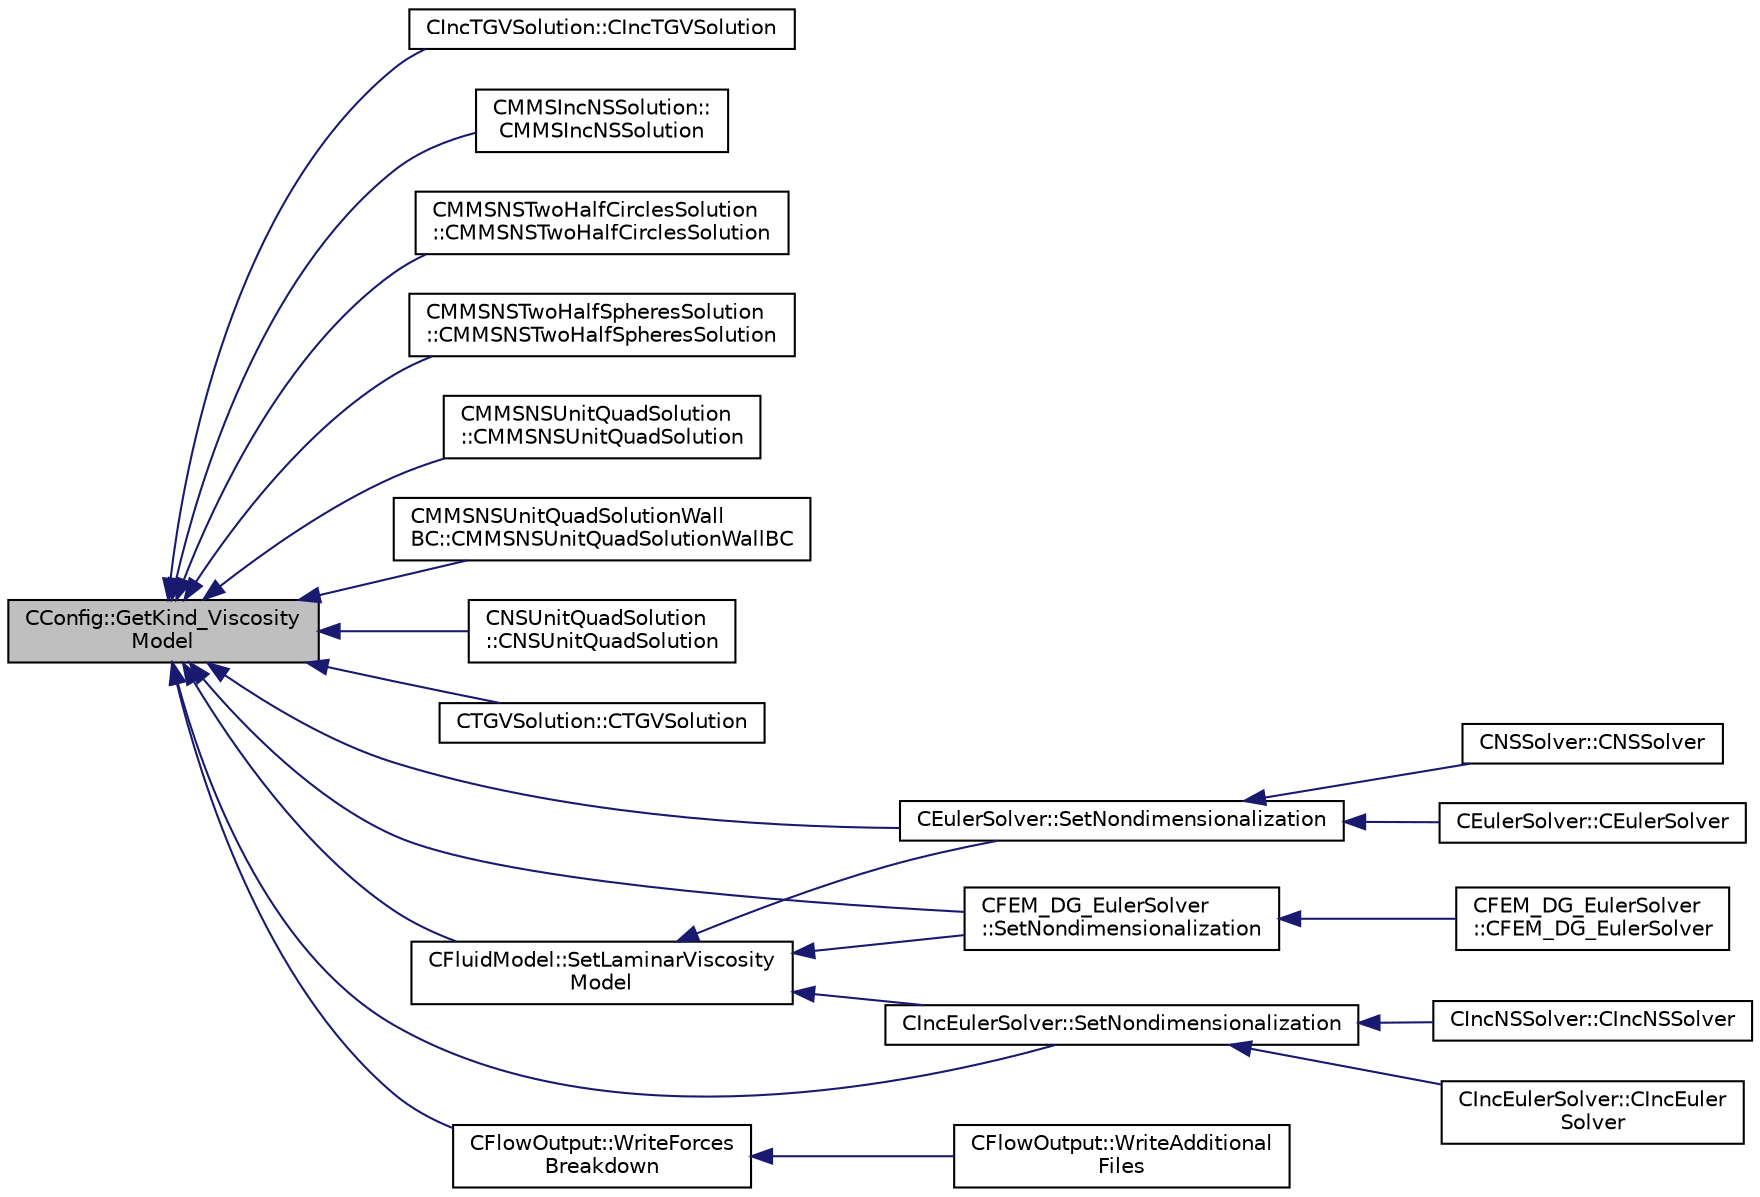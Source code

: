 digraph "CConfig::GetKind_ViscosityModel"
{
  edge [fontname="Helvetica",fontsize="10",labelfontname="Helvetica",labelfontsize="10"];
  node [fontname="Helvetica",fontsize="10",shape=record];
  rankdir="LR";
  Node5974 [label="CConfig::GetKind_Viscosity\lModel",height=0.2,width=0.4,color="black", fillcolor="grey75", style="filled", fontcolor="black"];
  Node5974 -> Node5975 [dir="back",color="midnightblue",fontsize="10",style="solid",fontname="Helvetica"];
  Node5975 [label="CIncTGVSolution::CIncTGVSolution",height=0.2,width=0.4,color="black", fillcolor="white", style="filled",URL="$class_c_inc_t_g_v_solution.html#a3ea2bca3a8d759b093049d71d69e5e33"];
  Node5974 -> Node5976 [dir="back",color="midnightblue",fontsize="10",style="solid",fontname="Helvetica"];
  Node5976 [label="CMMSIncNSSolution::\lCMMSIncNSSolution",height=0.2,width=0.4,color="black", fillcolor="white", style="filled",URL="$class_c_m_m_s_inc_n_s_solution.html#aceb30a97e941b06932d2dab5145f5333"];
  Node5974 -> Node5977 [dir="back",color="midnightblue",fontsize="10",style="solid",fontname="Helvetica"];
  Node5977 [label="CMMSNSTwoHalfCirclesSolution\l::CMMSNSTwoHalfCirclesSolution",height=0.2,width=0.4,color="black", fillcolor="white", style="filled",URL="$class_c_m_m_s_n_s_two_half_circles_solution.html#afb31f8a5302b2a376a1781805fefb3f1"];
  Node5974 -> Node5978 [dir="back",color="midnightblue",fontsize="10",style="solid",fontname="Helvetica"];
  Node5978 [label="CMMSNSTwoHalfSpheresSolution\l::CMMSNSTwoHalfSpheresSolution",height=0.2,width=0.4,color="black", fillcolor="white", style="filled",URL="$class_c_m_m_s_n_s_two_half_spheres_solution.html#a8a5a9229428c02216ec39243e5738c2c"];
  Node5974 -> Node5979 [dir="back",color="midnightblue",fontsize="10",style="solid",fontname="Helvetica"];
  Node5979 [label="CMMSNSUnitQuadSolution\l::CMMSNSUnitQuadSolution",height=0.2,width=0.4,color="black", fillcolor="white", style="filled",URL="$class_c_m_m_s_n_s_unit_quad_solution.html#a15ed15b17ed5e8bcc2c4e22ae0208609"];
  Node5974 -> Node5980 [dir="back",color="midnightblue",fontsize="10",style="solid",fontname="Helvetica"];
  Node5980 [label="CMMSNSUnitQuadSolutionWall\lBC::CMMSNSUnitQuadSolutionWallBC",height=0.2,width=0.4,color="black", fillcolor="white", style="filled",URL="$class_c_m_m_s_n_s_unit_quad_solution_wall_b_c.html#a8a073b252ded24ccdb874d41b6e1660a"];
  Node5974 -> Node5981 [dir="back",color="midnightblue",fontsize="10",style="solid",fontname="Helvetica"];
  Node5981 [label="CNSUnitQuadSolution\l::CNSUnitQuadSolution",height=0.2,width=0.4,color="black", fillcolor="white", style="filled",URL="$class_c_n_s_unit_quad_solution.html#a7e40a7f6fddad267f011675ff5f39fe3"];
  Node5974 -> Node5982 [dir="back",color="midnightblue",fontsize="10",style="solid",fontname="Helvetica"];
  Node5982 [label="CTGVSolution::CTGVSolution",height=0.2,width=0.4,color="black", fillcolor="white", style="filled",URL="$class_c_t_g_v_solution.html#a9abff4ee12f6573861db6cd57bb988cc"];
  Node5974 -> Node5983 [dir="back",color="midnightblue",fontsize="10",style="solid",fontname="Helvetica"];
  Node5983 [label="CFluidModel::SetLaminarViscosity\lModel",height=0.2,width=0.4,color="black", fillcolor="white", style="filled",URL="$class_c_fluid_model.html#ae5660a6bc666007eb80b491873d487d2",tooltip="Set viscosity model. "];
  Node5983 -> Node5984 [dir="back",color="midnightblue",fontsize="10",style="solid",fontname="Helvetica"];
  Node5984 [label="CEulerSolver::SetNondimensionalization",height=0.2,width=0.4,color="black", fillcolor="white", style="filled",URL="$class_c_euler_solver.html#a1c633d6e77fefb2e76308e2ba0af0c2c",tooltip="Set the solver nondimensionalization. "];
  Node5984 -> Node5985 [dir="back",color="midnightblue",fontsize="10",style="solid",fontname="Helvetica"];
  Node5985 [label="CEulerSolver::CEulerSolver",height=0.2,width=0.4,color="black", fillcolor="white", style="filled",URL="$class_c_euler_solver.html#ae1e74218b4e943111b100d7ddcbd4db9"];
  Node5984 -> Node5986 [dir="back",color="midnightblue",fontsize="10",style="solid",fontname="Helvetica"];
  Node5986 [label="CNSSolver::CNSSolver",height=0.2,width=0.4,color="black", fillcolor="white", style="filled",URL="$class_c_n_s_solver.html#a2a8ad49c42b4546696e631cf44b7788b"];
  Node5983 -> Node5987 [dir="back",color="midnightblue",fontsize="10",style="solid",fontname="Helvetica"];
  Node5987 [label="CFEM_DG_EulerSolver\l::SetNondimensionalization",height=0.2,width=0.4,color="black", fillcolor="white", style="filled",URL="$class_c_f_e_m___d_g___euler_solver.html#a31316dc2fe564329d9bb372961b10a3a",tooltip="Set the fluid solver nondimensionalization. "];
  Node5987 -> Node5988 [dir="back",color="midnightblue",fontsize="10",style="solid",fontname="Helvetica"];
  Node5988 [label="CFEM_DG_EulerSolver\l::CFEM_DG_EulerSolver",height=0.2,width=0.4,color="black", fillcolor="white", style="filled",URL="$class_c_f_e_m___d_g___euler_solver.html#a70d30ef9e7cd7620d54ec73f4b1ed28c"];
  Node5983 -> Node5989 [dir="back",color="midnightblue",fontsize="10",style="solid",fontname="Helvetica"];
  Node5989 [label="CIncEulerSolver::SetNondimensionalization",height=0.2,width=0.4,color="black", fillcolor="white", style="filled",URL="$class_c_inc_euler_solver.html#a2cffaa24417cb3803d36d38b3874d6d0",tooltip="Set the solver nondimensionalization. "];
  Node5989 -> Node5990 [dir="back",color="midnightblue",fontsize="10",style="solid",fontname="Helvetica"];
  Node5990 [label="CIncEulerSolver::CIncEuler\lSolver",height=0.2,width=0.4,color="black", fillcolor="white", style="filled",URL="$class_c_inc_euler_solver.html#a91f644b8f9a00215bac5bcd31dfc06d8"];
  Node5989 -> Node5991 [dir="back",color="midnightblue",fontsize="10",style="solid",fontname="Helvetica"];
  Node5991 [label="CIncNSSolver::CIncNSSolver",height=0.2,width=0.4,color="black", fillcolor="white", style="filled",URL="$class_c_inc_n_s_solver.html#a82152ac7e91fb1c5c073d98a1f08e2aa"];
  Node5974 -> Node5992 [dir="back",color="midnightblue",fontsize="10",style="solid",fontname="Helvetica"];
  Node5992 [label="CFlowOutput::WriteForces\lBreakdown",height=0.2,width=0.4,color="black", fillcolor="white", style="filled",URL="$class_c_flow_output.html#afacedef2006aa6fcf8c9a312b5f4430c",tooltip="Write the forces breakdown file. "];
  Node5992 -> Node5993 [dir="back",color="midnightblue",fontsize="10",style="solid",fontname="Helvetica"];
  Node5993 [label="CFlowOutput::WriteAdditional\lFiles",height=0.2,width=0.4,color="black", fillcolor="white", style="filled",URL="$class_c_flow_output.html#aaac3fb7b2575967b157c306065ab1ea8",tooltip="Write any additional files defined for the current solver. "];
  Node5974 -> Node5984 [dir="back",color="midnightblue",fontsize="10",style="solid",fontname="Helvetica"];
  Node5974 -> Node5987 [dir="back",color="midnightblue",fontsize="10",style="solid",fontname="Helvetica"];
  Node5974 -> Node5989 [dir="back",color="midnightblue",fontsize="10",style="solid",fontname="Helvetica"];
}
